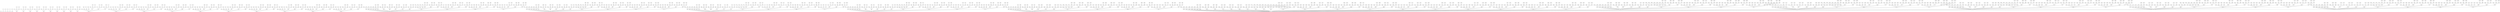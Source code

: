 graph forest_graph{
 rankdir=BT 
"0"
"2" -- "1"
"4" -- "3"
"6" -- "5"
"8" -- "7"
"10" -- "9"
"16" -- "11"
"16" -- "13"
"16" -- "15"
"22" -- "17"
"22" -- "19"
"22" -- "21"
"28" -- "23"
"28" -- "25"
"28" -- "27"
"34" -- "29"
"34" -- "31"
"34" -- "33"
"40" -- "35"
"40" -- "37"
"40" -- "39"
"46" -- "41"
"46" -- "43"
"46" -- "45"
"52" -- "47"
"52" -- "49"
"52" -- "51"
"58" -- "53"
"58" -- "55"
"58" -- "57"
"64" -- "59"
"64" -- "61"
"64" -- "63"
"70" -- "65"
"70" -- "67"
"70" -- "69"
"96" -- "84"
"96" -- "86"
"96" -- "88"
"96" -- "90"
"96" -- "76"
"96" -- "82"
"96" -- "73"
"122" -- "110"
"122" -- "112"
"122" -- "114"
"122" -- "116"
"122" -- "102"
"122" -- "108"
"122" -- "99"
"148" -- "136"
"148" -- "138"
"148" -- "140"
"148" -- "142"
"148" -- "128"
"148" -- "134"
"148" -- "125"
"174" -- "162"
"174" -- "164"
"174" -- "166"
"174" -- "168"
"174" -- "154"
"174" -- "160"
"174" -- "151"
"200" -- "188"
"200" -- "190"
"200" -- "192"
"200" -- "194"
"200" -- "180"
"200" -- "186"
"200" -- "177"
"226" -- "214"
"226" -- "216"
"226" -- "218"
"226" -- "220"
"226" -- "206"
"226" -- "212"
"226" -- "203"
"252" -- "240"
"252" -- "242"
"252" -- "244"
"252" -- "246"
"252" -- "232"
"252" -- "238"
"252" -- "229"
"278" -- "266"
"278" -- "268"
"278" -- "270"
"278" -- "272"
"278" -- "258"
"278" -- "264"
"278" -- "255"
"304" -- "292"
"304" -- "294"
"304" -- "296"
"304" -- "298"
"304" -- "284"
"304" -- "290"
"304" -- "281"
"330" -- "318"
"330" -- "320"
"330" -- "322"
"330" -- "324"
"330" -- "310"
"330" -- "316"
"330" -- "307"
"480" -- "364"
"480" -- "368"
"480" -- "372"
"480" -- "376"
"480" -- "380"
"480" -- "357"
"480" -- "383"
"480" -- "389"
"480" -- "405"
"480" -- "411"
"480" -- "426"
"480" -- "452"
"480" -- "349"
"480" -- "366"
"480" -- "421"
"630" -- "514"
"630" -- "518"
"630" -- "522"
"630" -- "526"
"630" -- "530"
"630" -- "507"
"630" -- "533"
"630" -- "539"
"630" -- "555"
"630" -- "561"
"630" -- "576"
"630" -- "602"
"630" -- "499"
"630" -- "516"
"630" -- "571"
"780" -- "664"
"780" -- "668"
"780" -- "672"
"780" -- "676"
"780" -- "680"
"780" -- "657"
"780" -- "683"
"780" -- "689"
"780" -- "705"
"780" -- "711"
"780" -- "726"
"780" -- "752"
"780" -- "649"
"780" -- "666"
"780" -- "721"
"930" -- "814"
"930" -- "818"
"930" -- "822"
"930" -- "826"
"930" -- "830"
"930" -- "807"
"930" -- "833"
"930" -- "839"
"930" -- "855"
"930" -- "861"
"930" -- "876"
"930" -- "902"
"930" -- "799"
"930" -- "816"
"930" -- "871"
"1080" -- "964"
"1080" -- "968"
"1080" -- "972"
"1080" -- "976"
"1080" -- "980"
"1080" -- "957"
"1080" -- "983"
"1080" -- "989"
"1080" -- "1005"
"1080" -- "1011"
"1080" -- "1026"
"1080" -- "1052"
"1080" -- "949"
"1080" -- "966"
"1080" -- "1021"
"13" -- "12"
"15" -- "14"
"19" -- "18"
"21" -- "20"
"25" -- "24"
"27" -- "26"
"31" -- "30"
"33" -- "32"
"37" -- "36"
"39" -- "38"
"43" -- "42"
"45" -- "44"
"49" -- "48"
"51" -- "50"
"55" -- "54"
"57" -- "56"
"61" -- "60"
"63" -- "62"
"67" -- "66"
"69" -- "68"
"86" -- "85"
"88" -- "87"
"90" -- "89"
"76" -- "91"
"76" -- "93"
"76" -- "75"
"82" -- "77"
"82" -- "79"
"82" -- "81"
"73" -- "83"
"73" -- "95"
"73" -- "72"
"112" -- "111"
"114" -- "113"
"116" -- "115"
"102" -- "117"
"102" -- "119"
"102" -- "101"
"108" -- "103"
"108" -- "105"
"108" -- "107"
"99" -- "109"
"99" -- "121"
"99" -- "98"
"138" -- "137"
"140" -- "139"
"142" -- "141"
"128" -- "143"
"128" -- "145"
"128" -- "127"
"134" -- "129"
"134" -- "131"
"134" -- "133"
"125" -- "135"
"125" -- "147"
"125" -- "124"
"164" -- "163"
"166" -- "165"
"168" -- "167"
"154" -- "169"
"154" -- "171"
"154" -- "153"
"160" -- "155"
"160" -- "157"
"160" -- "159"
"151" -- "161"
"151" -- "173"
"151" -- "150"
"190" -- "189"
"192" -- "191"
"194" -- "193"
"180" -- "195"
"180" -- "197"
"180" -- "179"
"186" -- "181"
"186" -- "183"
"186" -- "185"
"177" -- "187"
"177" -- "199"
"177" -- "176"
"216" -- "215"
"218" -- "217"
"220" -- "219"
"206" -- "221"
"206" -- "223"
"206" -- "205"
"212" -- "207"
"212" -- "209"
"212" -- "211"
"203" -- "213"
"203" -- "225"
"203" -- "202"
"242" -- "241"
"244" -- "243"
"246" -- "245"
"232" -- "247"
"232" -- "249"
"232" -- "231"
"238" -- "233"
"238" -- "235"
"238" -- "237"
"229" -- "239"
"229" -- "251"
"229" -- "228"
"268" -- "267"
"270" -- "269"
"272" -- "271"
"258" -- "273"
"258" -- "275"
"258" -- "257"
"264" -- "259"
"264" -- "261"
"264" -- "263"
"255" -- "265"
"255" -- "277"
"255" -- "254"
"294" -- "293"
"296" -- "295"
"298" -- "297"
"284" -- "299"
"284" -- "301"
"284" -- "283"
"290" -- "285"
"290" -- "287"
"290" -- "289"
"281" -- "291"
"281" -- "303"
"281" -- "280"
"320" -- "319"
"322" -- "321"
"324" -- "323"
"310" -- "325"
"310" -- "327"
"310" -- "309"
"316" -- "311"
"316" -- "313"
"316" -- "315"
"307" -- "317"
"307" -- "329"
"307" -- "306"
"368" -- "367"
"372" -- "370"
"376" -- "374"
"380" -- "378"
"357" -- "382"
"357" -- "353"
"357" -- "356"
"383" -- "358"
"383" -- "360"
"383" -- "362"
"389" -- "384"
"389" -- "386"
"389" -- "388"
"405" -- "390"
"405" -- "392"
"405" -- "404"
"411" -- "406"
"411" -- "408"
"411" -- "410"
"426" -- "412"
"426" -- "423"
"426" -- "425"
"452" -- "440"
"452" -- "442"
"452" -- "444"
"452" -- "446"
"452" -- "432"
"452" -- "438"
"452" -- "429"
"349" -- "476"
"349" -- "478"
"349" -- "331"
"349" -- "340"
"349" -- "458"
"349" -- "473"
"349" -- "455"
"366" -- "333"
"366" -- "335"
"366" -- "337"
"366" -- "339"
"366" -- "464"
"366" -- "471"
"366" -- "354"
"421" -- "399"
"421" -- "401"
"421" -- "413"
"421" -- "415"
"421" -- "379"
"421" -- "397"
"421" -- "373"
"518" -- "517"
"522" -- "520"
"526" -- "524"
"530" -- "528"
"507" -- "532"
"507" -- "503"
"507" -- "506"
"533" -- "508"
"533" -- "510"
"533" -- "512"
"539" -- "534"
"539" -- "536"
"539" -- "538"
"555" -- "540"
"555" -- "542"
"555" -- "554"
"561" -- "556"
"561" -- "558"
"561" -- "560"
"576" -- "562"
"576" -- "573"
"576" -- "575"
"602" -- "590"
"602" -- "592"
"602" -- "594"
"602" -- "596"
"602" -- "582"
"602" -- "588"
"602" -- "579"
"499" -- "626"
"499" -- "628"
"499" -- "481"
"499" -- "490"
"499" -- "608"
"499" -- "623"
"499" -- "605"
"516" -- "483"
"516" -- "485"
"516" -- "487"
"516" -- "489"
"516" -- "614"
"516" -- "621"
"516" -- "504"
"571" -- "549"
"571" -- "551"
"571" -- "563"
"571" -- "565"
"571" -- "529"
"571" -- "547"
"571" -- "523"
"668" -- "667"
"672" -- "670"
"676" -- "674"
"680" -- "678"
"657" -- "682"
"657" -- "653"
"657" -- "656"
"683" -- "658"
"683" -- "660"
"683" -- "662"
"689" -- "684"
"689" -- "686"
"689" -- "688"
"705" -- "690"
"705" -- "692"
"705" -- "704"
"711" -- "706"
"711" -- "708"
"711" -- "710"
"726" -- "712"
"726" -- "723"
"726" -- "725"
"752" -- "740"
"752" -- "742"
"752" -- "744"
"752" -- "746"
"752" -- "732"
"752" -- "738"
"752" -- "729"
"649" -- "776"
"649" -- "778"
"649" -- "631"
"649" -- "640"
"649" -- "758"
"649" -- "773"
"649" -- "755"
"666" -- "633"
"666" -- "635"
"666" -- "637"
"666" -- "639"
"666" -- "764"
"666" -- "771"
"666" -- "654"
"721" -- "699"
"721" -- "701"
"721" -- "713"
"721" -- "715"
"721" -- "679"
"721" -- "697"
"721" -- "673"
"818" -- "817"
"822" -- "820"
"826" -- "824"
"830" -- "828"
"807" -- "832"
"807" -- "803"
"807" -- "806"
"833" -- "808"
"833" -- "810"
"833" -- "812"
"839" -- "834"
"839" -- "836"
"839" -- "838"
"855" -- "840"
"855" -- "842"
"855" -- "854"
"861" -- "856"
"861" -- "858"
"861" -- "860"
"876" -- "862"
"876" -- "873"
"876" -- "875"
"902" -- "890"
"902" -- "892"
"902" -- "894"
"902" -- "896"
"902" -- "882"
"902" -- "888"
"902" -- "879"
"799" -- "926"
"799" -- "928"
"799" -- "781"
"799" -- "790"
"799" -- "908"
"799" -- "923"
"799" -- "905"
"816" -- "783"
"816" -- "785"
"816" -- "787"
"816" -- "789"
"816" -- "914"
"816" -- "921"
"816" -- "804"
"871" -- "849"
"871" -- "851"
"871" -- "863"
"871" -- "865"
"871" -- "829"
"871" -- "847"
"871" -- "823"
"968" -- "967"
"972" -- "970"
"976" -- "974"
"980" -- "978"
"957" -- "982"
"957" -- "953"
"957" -- "956"
"983" -- "958"
"983" -- "960"
"983" -- "962"
"989" -- "984"
"989" -- "986"
"989" -- "988"
"1005" -- "990"
"1005" -- "992"
"1005" -- "1004"
"1011" -- "1006"
"1011" -- "1008"
"1011" -- "1010"
"1026" -- "1012"
"1026" -- "1023"
"1026" -- "1025"
"1052" -- "1040"
"1052" -- "1042"
"1052" -- "1044"
"1052" -- "1046"
"1052" -- "1032"
"1052" -- "1038"
"1052" -- "1029"
"949" -- "1076"
"949" -- "1078"
"949" -- "931"
"949" -- "940"
"949" -- "1058"
"949" -- "1073"
"949" -- "1055"
"966" -- "933"
"966" -- "935"
"966" -- "937"
"966" -- "939"
"966" -- "1064"
"966" -- "1071"
"966" -- "954"
"1021" -- "999"
"1021" -- "1001"
"1021" -- "1013"
"1021" -- "1015"
"1021" -- "979"
"1021" -- "997"
"1021" -- "973"
"93" -- "92"
"75" -- "74"
"79" -- "78"
"81" -- "80"
"95" -- "94"
"72" -- "71"
"119" -- "118"
"101" -- "100"
"105" -- "104"
"107" -- "106"
"121" -- "120"
"98" -- "97"
"145" -- "144"
"127" -- "126"
"131" -- "130"
"133" -- "132"
"147" -- "146"
"124" -- "123"
"171" -- "170"
"153" -- "152"
"157" -- "156"
"159" -- "158"
"173" -- "172"
"150" -- "149"
"197" -- "196"
"179" -- "178"
"183" -- "182"
"185" -- "184"
"199" -- "198"
"176" -- "175"
"223" -- "222"
"205" -- "204"
"209" -- "208"
"211" -- "210"
"225" -- "224"
"202" -- "201"
"249" -- "248"
"231" -- "230"
"235" -- "234"
"237" -- "236"
"251" -- "250"
"228" -- "227"
"275" -- "274"
"257" -- "256"
"261" -- "260"
"263" -- "262"
"277" -- "276"
"254" -- "253"
"301" -- "300"
"283" -- "282"
"287" -- "286"
"289" -- "288"
"303" -- "302"
"280" -- "279"
"327" -- "326"
"309" -- "308"
"313" -- "312"
"315" -- "314"
"329" -- "328"
"306" -- "305"
"353" -- "351"
"356" -- "355"
"360" -- "359"
"362" -- "361"
"386" -- "385"
"388" -- "387"
"392" -- "391"
"404" -- "403"
"408" -- "407"
"410" -- "409"
"423" -- "422"
"425" -- "424"
"442" -- "441"
"444" -- "443"
"446" -- "445"
"432" -- "447"
"432" -- "449"
"432" -- "431"
"438" -- "433"
"438" -- "435"
"438" -- "437"
"429" -- "439"
"429" -- "451"
"429" -- "428"
"478" -- "477"
"331" -- "479"
"340" -- "332"
"458" -- "342"
"458" -- "346"
"458" -- "457"
"473" -- "459"
"473" -- "461"
"473" -- "472"
"455" -- "475"
"455" -- "348"
"455" -- "454"
"335" -- "334"
"337" -- "336"
"339" -- "338"
"464" -- "341"
"464" -- "344"
"464" -- "463"
"471" -- "465"
"471" -- "467"
"471" -- "469"
"354" -- "474"
"354" -- "365"
"354" -- "352"
"401" -- "400"
"413" -- "402"
"415" -- "414"
"379" -- "416"
"379" -- "418"
"379" -- "377"
"397" -- "381"
"397" -- "394"
"397" -- "396"
"373" -- "398"
"373" -- "420"
"373" -- "371"
"503" -- "501"
"506" -- "505"
"510" -- "509"
"512" -- "511"
"536" -- "535"
"538" -- "537"
"542" -- "541"
"554" -- "553"
"558" -- "557"
"560" -- "559"
"573" -- "572"
"575" -- "574"
"592" -- "591"
"594" -- "593"
"596" -- "595"
"582" -- "597"
"582" -- "599"
"582" -- "581"
"588" -- "583"
"588" -- "585"
"588" -- "587"
"579" -- "589"
"579" -- "601"
"579" -- "578"
"628" -- "627"
"481" -- "629"
"490" -- "482"
"608" -- "492"
"608" -- "496"
"608" -- "607"
"623" -- "609"
"623" -- "611"
"623" -- "622"
"605" -- "625"
"605" -- "498"
"605" -- "604"
"485" -- "484"
"487" -- "486"
"489" -- "488"
"614" -- "491"
"614" -- "494"
"614" -- "613"
"621" -- "615"
"621" -- "617"
"621" -- "619"
"504" -- "624"
"504" -- "515"
"504" -- "502"
"551" -- "550"
"563" -- "552"
"565" -- "564"
"529" -- "566"
"529" -- "568"
"529" -- "527"
"547" -- "531"
"547" -- "544"
"547" -- "546"
"523" -- "548"
"523" -- "570"
"523" -- "521"
"653" -- "651"
"656" -- "655"
"660" -- "659"
"662" -- "661"
"686" -- "685"
"688" -- "687"
"692" -- "691"
"704" -- "703"
"708" -- "707"
"710" -- "709"
"723" -- "722"
"725" -- "724"
"742" -- "741"
"744" -- "743"
"746" -- "745"
"732" -- "747"
"732" -- "749"
"732" -- "731"
"738" -- "733"
"738" -- "735"
"738" -- "737"
"729" -- "739"
"729" -- "751"
"729" -- "728"
"778" -- "777"
"631" -- "779"
"640" -- "632"
"758" -- "642"
"758" -- "646"
"758" -- "757"
"773" -- "759"
"773" -- "761"
"773" -- "772"
"755" -- "775"
"755" -- "648"
"755" -- "754"
"635" -- "634"
"637" -- "636"
"639" -- "638"
"764" -- "641"
"764" -- "644"
"764" -- "763"
"771" -- "765"
"771" -- "767"
"771" -- "769"
"654" -- "774"
"654" -- "665"
"654" -- "652"
"701" -- "700"
"713" -- "702"
"715" -- "714"
"679" -- "716"
"679" -- "718"
"679" -- "677"
"697" -- "681"
"697" -- "694"
"697" -- "696"
"673" -- "698"
"673" -- "720"
"673" -- "671"
"803" -- "801"
"806" -- "805"
"810" -- "809"
"812" -- "811"
"836" -- "835"
"838" -- "837"
"842" -- "841"
"854" -- "853"
"858" -- "857"
"860" -- "859"
"873" -- "872"
"875" -- "874"
"892" -- "891"
"894" -- "893"
"896" -- "895"
"882" -- "897"
"882" -- "899"
"882" -- "881"
"888" -- "883"
"888" -- "885"
"888" -- "887"
"879" -- "889"
"879" -- "901"
"879" -- "878"
"928" -- "927"
"781" -- "929"
"790" -- "782"
"908" -- "792"
"908" -- "796"
"908" -- "907"
"923" -- "909"
"923" -- "911"
"923" -- "922"
"905" -- "925"
"905" -- "798"
"905" -- "904"
"785" -- "784"
"787" -- "786"
"789" -- "788"
"914" -- "791"
"914" -- "794"
"914" -- "913"
"921" -- "915"
"921" -- "917"
"921" -- "919"
"804" -- "924"
"804" -- "815"
"804" -- "802"
"851" -- "850"
"863" -- "852"
"865" -- "864"
"829" -- "866"
"829" -- "868"
"829" -- "827"
"847" -- "831"
"847" -- "844"
"847" -- "846"
"823" -- "848"
"823" -- "870"
"823" -- "821"
"953" -- "951"
"956" -- "955"
"960" -- "959"
"962" -- "961"
"986" -- "985"
"988" -- "987"
"992" -- "991"
"1004" -- "1003"
"1008" -- "1007"
"1010" -- "1009"
"1023" -- "1022"
"1025" -- "1024"
"1042" -- "1041"
"1044" -- "1043"
"1046" -- "1045"
"1032" -- "1047"
"1032" -- "1049"
"1032" -- "1031"
"1038" -- "1033"
"1038" -- "1035"
"1038" -- "1037"
"1029" -- "1039"
"1029" -- "1051"
"1029" -- "1028"
"1078" -- "1077"
"931" -- "1079"
"940" -- "932"
"1058" -- "942"
"1058" -- "946"
"1058" -- "1057"
"1073" -- "1059"
"1073" -- "1061"
"1073" -- "1072"
"1055" -- "1075"
"1055" -- "948"
"1055" -- "1054"
"935" -- "934"
"937" -- "936"
"939" -- "938"
"1064" -- "941"
"1064" -- "944"
"1064" -- "1063"
"1071" -- "1065"
"1071" -- "1067"
"1071" -- "1069"
"954" -- "1074"
"954" -- "965"
"954" -- "952"
"1001" -- "1000"
"1013" -- "1002"
"1015" -- "1014"
"979" -- "1016"
"979" -- "1018"
"979" -- "977"
"997" -- "981"
"997" -- "994"
"997" -- "996"
"973" -- "998"
"973" -- "1020"
"973" -- "971"
"449" -- "448"
"431" -- "430"
"435" -- "434"
"437" -- "436"
"451" -- "450"
"428" -- "427"
"346" -- "345"
"457" -- "456"
"461" -- "460"
"472" -- "470"
"348" -- "347"
"454" -- "453"
"344" -- "343"
"463" -- "462"
"467" -- "466"
"469" -- "468"
"365" -- "363"
"352" -- "350"
"418" -- "417"
"377" -- "375"
"394" -- "393"
"396" -- "395"
"420" -- "419"
"371" -- "369"
"599" -- "598"
"581" -- "580"
"585" -- "584"
"587" -- "586"
"601" -- "600"
"578" -- "577"
"496" -- "495"
"607" -- "606"
"611" -- "610"
"622" -- "620"
"498" -- "497"
"604" -- "603"
"494" -- "493"
"613" -- "612"
"617" -- "616"
"619" -- "618"
"515" -- "513"
"502" -- "500"
"568" -- "567"
"527" -- "525"
"544" -- "543"
"546" -- "545"
"570" -- "569"
"521" -- "519"
"749" -- "748"
"731" -- "730"
"735" -- "734"
"737" -- "736"
"751" -- "750"
"728" -- "727"
"646" -- "645"
"757" -- "756"
"761" -- "760"
"772" -- "770"
"648" -- "647"
"754" -- "753"
"644" -- "643"
"763" -- "762"
"767" -- "766"
"769" -- "768"
"665" -- "663"
"652" -- "650"
"718" -- "717"
"677" -- "675"
"694" -- "693"
"696" -- "695"
"720" -- "719"
"671" -- "669"
"899" -- "898"
"881" -- "880"
"885" -- "884"
"887" -- "886"
"901" -- "900"
"878" -- "877"
"796" -- "795"
"907" -- "906"
"911" -- "910"
"922" -- "920"
"798" -- "797"
"904" -- "903"
"794" -- "793"
"913" -- "912"
"917" -- "916"
"919" -- "918"
"815" -- "813"
"802" -- "800"
"868" -- "867"
"827" -- "825"
"844" -- "843"
"846" -- "845"
"870" -- "869"
"821" -- "819"
"1049" -- "1048"
"1031" -- "1030"
"1035" -- "1034"
"1037" -- "1036"
"1051" -- "1050"
"1028" -- "1027"
"946" -- "945"
"1057" -- "1056"
"1061" -- "1060"
"1072" -- "1070"
"948" -- "947"
"1054" -- "1053"
"944" -- "943"
"1063" -- "1062"
"1067" -- "1066"
"1069" -- "1068"
"965" -- "963"
"952" -- "950"
"1018" -- "1017"
"977" -- "975"
"994" -- "993"
"996" -- "995"
"1020" -- "1019"
"971" -- "969"
"1081" -- "1082"
"1081" -- "1084"
"1081" -- "1086"
"1081" -- "1088"
"1081" -- "1090"
"1081" -- "1953"
"1081" -- "1959"
"1081" -- "1985"
"1081" -- "1991"
"1081" -- "2017"
"1081" -- "2043"
"1081" -- "2049"
"1081" -- "2075"
"1081" -- "2081"
"1081" -- "2097"
"1081" -- "2113"
"1081" -- "2159"
"1081" -- "1969"
"1081" -- "2041"
"1081" -- "2107"
"1081" -- "1399"
"1081" -- "1467"
"1081" -- "1519"
"1081" -- "1551"
"1081" -- "1811"
"1081" -- "1875"
"1081" -- "1493"
"1081" -- "1257"
"1081" -- "1793"
"1081" -- "1603"
"1081" -- "1320"
"1084" -- "1083"
"1086" -- "1085"
"1088" -- "1087"
"1090" -- "1089"
"1953" -- "1092"
"1959" -- "1954"
"1959" -- "1956"
"1959" -- "1958"
"1985" -- "1960"
"1985" -- "1962"
"1985" -- "1984"
"1991" -- "1986"
"1991" -- "1988"
"1991" -- "1990"
"2017" -- "1992"
"2017" -- "2014"
"2017" -- "2016"
"2043" -- "2018"
"2043" -- "2020"
"2043" -- "2022"
"2049" -- "2044"
"2049" -- "2046"
"2049" -- "2048"
"2075" -- "2050"
"2075" -- "2052"
"2075" -- "2074"
"2081" -- "2076"
"2081" -- "2078"
"2081" -- "2080"
"2097" -- "2082"
"2097" -- "2094"
"2097" -- "2096"
"2113" -- "2098"
"2113" -- "2100"
"2113" -- "2102"
"2159" -- "2137"
"2159" -- "2139"
"2159" -- "2141"
"2159" -- "2153"
"2159" -- "2119"
"2159" -- "2135"
"2159" -- "2116"
"1969" -- "1929"
"1969" -- "1935"
"1969" -- "1941"
"1969" -- "1947"
"1969" -- "1905"
"1969" -- "1921"
"1969" -- "2162"
"2041" -- "2007"
"2041" -- "2011"
"2041" -- "2025"
"2041" -- "2029"
"2041" -- "1981"
"2041" -- "2003"
"2041" -- "1975"
"2107" -- "2085"
"2107" -- "2087"
"2107" -- "2089"
"2107" -- "2091"
"2107" -- "2063"
"2107" -- "2083"
"2107" -- "2057"
"1399" -- "2131"
"1399" -- "2143"
"1399" -- "2145"
"1399" -- "2147"
"1399" -- "2123"
"1399" -- "2129"
"1399" -- "2110"
"1467" -- "1441"
"1467" -- "1447"
"1467" -- "1451"
"1467" -- "1455"
"1467" -- "1417"
"1467" -- "1435"
"1467" -- "1408"
"1519" -- "1495"
"1519" -- "1499"
"1519" -- "1503"
"1519" -- "1507"
"1519" -- "1479"
"1519" -- "1491"
"1519" -- "1472"
"1551" -- "1539"
"1551" -- "1541"
"1551" -- "1543"
"1551" -- "1545"
"1551" -- "1531"
"1551" -- "1537"
"1551" -- "1525"
"1811" -- "1565"
"1811" -- "1567"
"1811" -- "1569"
"1811" -- "1571"
"1811" -- "1557"
"1811" -- "1563"
"1811" -- "1554"
"1875" -- "1851"
"1875" -- "1855"
"1875" -- "1859"
"1875" -- "1863"
"1875" -- "1829"
"1875" -- "1847"
"1875" -- "1819"
"1493" -- "1970"
"1493" -- "1977"
"1493" -- "1995"
"1493" -- "2004"
"1493" -- "2023"
"1493" -- "1944"
"1493" -- "2027"
"1493" -- "2039"
"1493" -- "1311"
"1493" -- "1330"
"1493" -- "1367"
"1493" -- "1429"
"1493" -- "1919"
"1493" -- "1973"
"1493" -- "1357"
"1257" -- "1741"
"1257" -- "1751"
"1257" -- "1759"
"1257" -- "1767"
"1257" -- "1775"
"1257" -- "1719"
"1257" -- "1781"
"1257" -- "1792"
"1257" -- "1838"
"1257" -- "1854"
"1257" -- "1883"
"1257" -- "1172"
"1257" -- "1529"
"1257" -- "1747"
"1257" -- "1874"
"1793" -- "1359"
"1793" -- "1368"
"1793" -- "1375"
"1793" -- "1383"
"1793" -- "1393"
"1793" -- "1344"
"1793" -- "1397"
"1793" -- "1414"
"1793" -- "1625"
"1793" -- "1637"
"1793" -- "1667"
"1793" -- "1729"
"1793" -- "1316"
"1793" -- "1363"
"1793" -- "1657"
"1603" -- "1107"
"1603" -- "1111"
"1603" -- "1125"
"1603" -- "1129"
"1603" -- "1142"
"1603" -- "1099"
"1603" -- "1148"
"1603" -- "1154"
"1603" -- "1205"
"1603" -- "1224"
"1603" -- "1268"
"1603" -- "1575"
"1603" -- "1844"
"1603" -- "1109"
"1603" -- "1256"
"1320" -- "1660"
"1320" -- "1668"
"1320" -- "1676"
"1320" -- "1684"
"1320" -- "1693"
"1320" -- "1646"
"1320" -- "1698"
"1320" -- "1716"
"1320" -- "1118"
"1320" -- "1113"
"1320" -- "1163"
"1320" -- "1220"
"1320" -- "1630"
"1320" -- "1664"
"1320" -- "1135"
"1956" -- "1955"
"1958" -- "1957"
"1962" -- "1961"
"1984" -- "1983"
"1988" -- "1987"
"1990" -- "1989"
"2014" -- "2013"
"2016" -- "2015"
"2020" -- "2019"
"2022" -- "2021"
"2046" -- "2045"
"2048" -- "2047"
"2052" -- "2051"
"2074" -- "2073"
"2078" -- "2077"
"2080" -- "2079"
"2094" -- "2093"
"2096" -- "2095"
"2100" -- "2099"
"2102" -- "2101"
"2139" -- "2138"
"2141" -- "2140"
"2153" -- "2142"
"2119" -- "2154"
"2119" -- "2156"
"2119" -- "2118"
"2135" -- "2120"
"2135" -- "2122"
"2135" -- "2134"
"2116" -- "2136"
"2116" -- "2158"
"2116" -- "2115"
"1935" -- "1932"
"1941" -- "1938"
"1947" -- "1945"
"1905" -- "1949"
"1905" -- "1952"
"1905" -- "1902"
"1921" -- "1908"
"1921" -- "1914"
"1921" -- "1920"
"2162" -- "1922"
"2162" -- "1967"
"2162" -- "2161"
"2011" -- "2009"
"2025" -- "2012"
"2029" -- "2028"
"1981" -- "2031"
"1981" -- "2035"
"1981" -- "1979"
"2003" -- "1982"
"2003" -- "1997"
"2003" -- "2001"
"1975" -- "2005"
"1975" -- "2040"
"1975" -- "1974"
"2087" -- "2086"
"2089" -- "2088"
"2091" -- "2090"
"2063" -- "2092"
"2063" -- "2104"
"2063" -- "2061"
"2083" -- "2065"
"2083" -- "2069"
"2083" -- "2072"
"2057" -- "2084"
"2057" -- "2106"
"2057" -- "2055"
"2143" -- "2132"
"2145" -- "2144"
"2147" -- "2146"
"2123" -- "2148"
"2123" -- "2150"
"2123" -- "2112"
"2129" -- "2124"
"2129" -- "2126"
"2129" -- "2128"
"2110" -- "2130"
"2110" -- "2152"
"2110" -- "2109"
"1447" -- "1444"
"1451" -- "1449"
"1455" -- "1452"
"1417" -- "1457"
"1417" -- "1461"
"1417" -- "1415"
"1435" -- "1419"
"1435" -- "1422"
"1435" -- "1432"
"1408" -- "1438"
"1408" -- "1465"
"1408" -- "1405"
"1499" -- "1497"
"1503" -- "1501"
"1507" -- "1505"
"1479" -- "1509"
"1479" -- "1512"
"1479" -- "1477"
"1491" -- "1481"
"1491" -- "1485"
"1491" -- "1489"
"1472" -- "1492"
"1472" -- "1517"
"1472" -- "1471"
"1541" -- "1540"
"1543" -- "1542"
"1545" -- "1544"
"1531" -- "1546"
"1531" -- "1548"
"1531" -- "1530"
"1537" -- "1532"
"1537" -- "1534"
"1537" -- "1536"
"1525" -- "1538"
"1525" -- "1550"
"1525" -- "1523"
"1567" -- "1566"
"1569" -- "1568"
"1571" -- "1570"
"1557" -- "1572"
"1557" -- "1802"
"1557" -- "1556"
"1563" -- "1558"
"1563" -- "1560"
"1563" -- "1562"
"1554" -- "1564"
"1554" -- "1808"
"1554" -- "1553"
"1855" -- "1852"
"1859" -- "1857"
"1863" -- "1861"
"1829" -- "1865"
"1829" -- "1869"
"1829" -- "1822"
"1847" -- "1832"
"1847" -- "1839"
"1847" -- "1845"
"1819" -- "1849"
"1819" -- "1872"
"1819" -- "1817"
"1977" -- "1976"
"1995" -- "1993"
"2004" -- "1999"
"2023" -- "2008"
"1944" -- "2026"
"1944" -- "1933"
"1944" -- "1942"
"2027" -- "1948"
"2027" -- "1963"
"2027" -- "1965"
"2039" -- "2030"
"2039" -- "2033"
"2039" -- "2037"
"1311" -- "2053"
"1311" -- "2056"
"1311" -- "1308"
"1330" -- "1314"
"1330" -- "1318"
"1330" -- "1327"
"1367" -- "1333"
"1367" -- "1361"
"1367" -- "1365"
"1429" -- "1395"
"1429" -- "1400"
"1429" -- "1406"
"1429" -- "1411"
"1429" -- "1379"
"1429" -- "1391"
"1429" -- "1372"
"1919" -- "1483"
"1919" -- "1487"
"1919" -- "1877"
"1919" -- "1895"
"1919" -- "1448"
"1919" -- "1478"
"1919" -- "1439"
"1973" -- "1881"
"1973" -- "1885"
"1973" -- "1889"
"1973" -- "1892"
"1973" -- "1459"
"1973" -- "1474"
"1973" -- "1936"
"1357" -- "2070"
"1357" -- "1296"
"1357" -- "1336"
"1357" -- "1345"
"1357" -- "2010"
"1357" -- "2066"
"1357" -- "1998"
"1751" -- "1749"
"1759" -- "1755"
"1767" -- "1763"
"1775" -- "1771"
"1719" -- "1779"
"1719" -- "1708"
"1719" -- "1717"
"1781" -- "1721"
"1781" -- "1730"
"1781" -- "1735"
"1792" -- "1783"
"1792" -- "1787"
"1792" -- "1791"
"1838" -- "1795"
"1838" -- "1799"
"1838" -- "1835"
"1854" -- "1841"
"1854" -- "1848"
"1854" -- "1853"
"1883" -- "1856"
"1883" -- "1878"
"1883" -- "1882"
"1172" -- "1923"
"1172" -- "1925"
"1172" -- "1930"
"1172" -- "1937"
"1172" -- "1896"
"1172" -- "1911"
"1172" -- "1890"
"1529" -- "1242"
"1529" -- "1246"
"1529" -- "1494"
"1529" -- "1513"
"1529" -- "1184"
"1529" -- "1235"
"1529" -- "1178"
"1747" -- "1498"
"1747" -- "1502"
"1747" -- "1506"
"1747" -- "1510"
"1747" -- "1207"
"1747" -- "1229"
"1747" -- "1711"
"1874" -- "1820"
"1874" -- "1827"
"1874" -- "1858"
"1874" -- "1862"
"1874" -- "1772"
"1874" -- "1814"
"1874" -- "1761"
"1368" -- "1366"
"1375" -- "1373"
"1383" -- "1380"
"1393" -- "1387"
"1344" -- "1396"
"1344" -- "1331"
"1344" -- "1340"
"1397" -- "1347"
"1397" -- "1353"
"1397" -- "1355"
"1414" -- "1401"
"1414" -- "1407"
"1414" -- "1412"
"1625" -- "1423"
"1625" -- "1425"
"1625" -- "1623"
"1637" -- "1627"
"1637" -- "1631"
"1637" -- "1635"
"1667" -- "1639"
"1667" -- "1661"
"1667" -- "1665"
"1729" -- "1695"
"1729" -- "1699"
"1729" -- "1705"
"1729" -- "1712"
"1729" -- "1679"
"1729" -- "1691"
"1729" -- "1672"
"1316" -- "1784"
"1316" -- "1788"
"1316" -- "1259"
"1316" -- "1289"
"1316" -- "1748"
"1316" -- "1777"
"1316" -- "1738"
"1363" -- "1265"
"1363" -- "1271"
"1363" -- "1275"
"1363" -- "1278"
"1363" -- "1760"
"1363" -- "1774"
"1363" -- "1334"
"1657" -- "1445"
"1657" -- "1617"
"1657" -- "1641"
"1657" -- "1645"
"1657" -- "1389"
"1657" -- "1440"
"1657" -- "1377"
"1111" -- "1110"
"1125" -- "1121"
"1129" -- "1127"
"1142" -- "1131"
"1099" -- "1146"
"1099" -- "1095"
"1099" -- "1098"
"1148" -- "1100"
"1148" -- "1103"
"1148" -- "1105"
"1154" -- "1149"
"1154" -- "1151"
"1154" -- "1153"
"1205" -- "1162"
"1205" -- "1166"
"1205" -- "1202"
"1224" -- "1208"
"1224" -- "1211"
"1224" -- "1223"
"1268" -- "1226"
"1268" -- "1260"
"1268" -- "1266"
"1575" -- "1321"
"1575" -- "1323"
"1575" -- "1328"
"1575" -- "1335"
"1575" -- "1290"
"1575" -- "1309"
"1575" -- "1276"
"1844" -- "1599"
"1844" -- "1601"
"1844" -- "1794"
"1844" -- "1823"
"1844" -- "1581"
"1844" -- "1596"
"1844" -- "1578"
"1109" -- "1797"
"1109" -- "1803"
"1109" -- "1809"
"1109" -- "1815"
"1109" -- "1587"
"1109" -- "1594"
"1109" -- "1096"
"1256" -- "1182"
"1256" -- "1194"
"1256" -- "1230"
"1256" -- "1236"
"1256" -- "1132"
"1256" -- "1179"
"1256" -- "1126"
"1668" -- "1666"
"1676" -- "1673"
"1684" -- "1680"
"1693" -- "1688"
"1646" -- "1696"
"1646" -- "1638"
"1646" -- "1644"
"1698" -- "1648"
"1698" -- "1653"
"1698" -- "1656"
"1716" -- "1701"
"1716" -- "1707"
"1716" -- "1713"
"1118" -- "1723"
"1118" -- "1726"
"1118" -- "1119"
"1113" -- "1117"
"1113" -- "1115"
"1113" -- "1114"
"1163" -- "1147"
"1163" -- "1171"
"1163" -- "1165"
"1220" -- "1190"
"1220" -- "1188"
"1220" -- "1186"
"1220" -- "1234"
"1220" -- "1156"
"1220" -- "1193"
"1220" -- "1159"
"1630" -- "1280"
"1630" -- "1343"
"1630" -- "1604"
"1630" -- "1613"
"1630" -- "1264"
"1630" -- "1283"
"1630" -- "1217"
"1664" -- "1606"
"1664" -- "1608"
"1664" -- "1610"
"1664" -- "1612"
"1664" -- "1250"
"1664" -- "1285"
"1664" -- "1640"
"1135" -- "1746"
"1135" -- "1124"
"1135" -- "1145"
"1135" -- "1141"
"1135" -- "1690"
"1135" -- "1740"
"1135" -- "1678"
"2156" -- "2155"
"2118" -- "2117"
"2122" -- "2121"
"2134" -- "2133"
"2158" -- "2157"
"2115" -- "2114"
"1952" -- "1951"
"1902" -- "1899"
"1914" -- "1912"
"1920" -- "1917"
"1967" -- "1966"
"2161" -- "2160"
"2035" -- "2034"
"1979" -- "1978"
"1997" -- "1996"
"2001" -- "2000"
"2040" -- "2038"
"1974" -- "1971"
"2104" -- "2103"
"2061" -- "2059"
"2069" -- "2067"
"2072" -- "2071"
"2106" -- "2105"
"2055" -- "2042"
"2150" -- "2149"
"2112" -- "2111"
"2126" -- "2125"
"2128" -- "2127"
"2152" -- "2151"
"2109" -- "2108"
"1461" -- "1460"
"1415" -- "1413"
"1422" -- "1421"
"1432" -- "1430"
"1465" -- "1463"
"1405" -- "1402"
"1512" -- "1511"
"1477" -- "1475"
"1485" -- "1484"
"1489" -- "1488"
"1517" -- "1515"
"1471" -- "1469"
"1548" -- "1547"
"1530" -- "1527"
"1534" -- "1533"
"1536" -- "1535"
"1550" -- "1549"
"1523" -- "1521"
"1802" -- "1800"
"1556" -- "1555"
"1560" -- "1559"
"1562" -- "1561"
"1808" -- "1805"
"1553" -- "1552"
"1869" -- "1867"
"1822" -- "1821"
"1839" -- "1836"
"1845" -- "1842"
"1872" -- "1871"
"1817" -- "1816"
"1933" -- "1927"
"1942" -- "1939"
"1963" -- "1950"
"1965" -- "1964"
"2033" -- "2032"
"2037" -- "2036"
"2056" -- "2054"
"1308" -- "1304"
"1318" -- "1317"
"1327" -- "1319"
"1361" -- "1360"
"1365" -- "1364"
"1400" -- "1398"
"1406" -- "1403"
"1411" -- "1409"
"1379" -- "1416"
"1379" -- "1420"
"1379" -- "1378"
"1391" -- "1381"
"1391" -- "1385"
"1391" -- "1390"
"1372" -- "1392"
"1372" -- "1427"
"1372" -- "1371"
"1487" -- "1486"
"1877" -- "1490"
"1895" -- "1879"
"1448" -- "1900"
"1448" -- "1913"
"1448" -- "1446"
"1478" -- "1450"
"1478" -- "1454"
"1478" -- "1476"
"1439" -- "1482"
"1439" -- "1918"
"1439" -- "1436"
"1885" -- "1884"
"1889" -- "1887"
"1892" -- "1891"
"1459" -- "1897"
"1459" -- "1906"
"1459" -- "1458"
"1474" -- "1462"
"1474" -- "1466"
"1474" -- "1470"
"1936" -- "1480"
"1936" -- "1972"
"1936" -- "1931"
"1296" -- "1293"
"1336" -- "1300"
"1345" -- "1341"
"2010" -- "1348"
"2010" -- "1351"
"2010" -- "2006"
"2066" -- "2024"
"2066" -- "2060"
"2066" -- "2064"
"1998" -- "2068"
"1998" -- "1356"
"1998" -- "1994"
"1708" -- "1702"
"1717" -- "1714"
"1730" -- "1722"
"1735" -- "1732"
"1787" -- "1785"
"1791" -- "1789"
"1799" -- "1798"
"1835" -- "1833"
"1848" -- "1846"
"1853" -- "1850"
"1878" -- "1876"
"1882" -- "1880"
"1925" -- "1924"
"1930" -- "1928"
"1937" -- "1934"
"1896" -- "1940"
"1896" -- "1946"
"1896" -- "1894"
"1911" -- "1898"
"1911" -- "1903"
"1911" -- "1909"
"1890" -- "1915"
"1890" -- "1169"
"1890" -- "1888"
"1246" -- "1244"
"1494" -- "1247"
"1513" -- "1496"
"1184" -- "1516"
"1184" -- "1524"
"1184" -- "1183"
"1235" -- "1185"
"1235" -- "1199"
"1235" -- "1232"
"1178" -- "1240"
"1178" -- "1528"
"1178" -- "1176"
"1502" -- "1500"
"1506" -- "1504"
"1510" -- "1508"
"1207" -- "1514"
"1207" -- "1520"
"1207" -- "1206"
"1229" -- "1209"
"1229" -- "1213"
"1229" -- "1216"
"1711" -- "1238"
"1711" -- "1744"
"1711" -- "1706"
"1827" -- "1825"
"1858" -- "1830"
"1862" -- "1860"
"1772" -- "1864"
"1772" -- "1868"
"1772" -- "1769"
"1814" -- "1778"
"1814" -- "1806"
"1814" -- "1812"
"1761" -- "1818"
"1761" -- "1873"
"1761" -- "1757"
"1331" -- "1325"
"1340" -- "1337"
"1353" -- "1349"
"1355" -- "1354"
"1407" -- "1404"
"1412" -- "1410"
"1425" -- "1424"
"1623" -- "1621"
"1631" -- "1629"
"1635" -- "1632"
"1661" -- "1659"
"1665" -- "1663"
"1699" -- "1697"
"1705" -- "1703"
"1712" -- "1709"
"1679" -- "1715"
"1679" -- "1720"
"1679" -- "1677"
"1691" -- "1681"
"1691" -- "1685"
"1691" -- "1689"
"1672" -- "1692"
"1672" -- "1727"
"1672" -- "1671"
"1788" -- "1786"
"1259" -- "1790"
"1289" -- "1262"
"1748" -- "1294"
"1748" -- "1310"
"1748" -- "1745"
"1777" -- "1750"
"1777" -- "1754"
"1777" -- "1776"
"1738" -- "1782"
"1738" -- "1315"
"1738" -- "1736"
"1271" -- "1269"
"1275" -- "1273"
"1278" -- "1277"
"1760" -- "1291"
"1760" -- "1301"
"1760" -- "1758"
"1774" -- "1762"
"1774" -- "1765"
"1774" -- "1770"
"1334" -- "1780"
"1334" -- "1362"
"1334" -- "1329"
"1617" -- "1615"
"1641" -- "1619"
"1645" -- "1643"
"1389" -- "1647"
"1389" -- "1651"
"1389" -- "1386"
"1440" -- "1394"
"1440" -- "1431"
"1440" -- "1437"
"1377" -- "1442"
"1377" -- "1655"
"1377" -- "1374"
"1095" -- "1093"
"1098" -- "1097"
"1103" -- "1101"
"1105" -- "1104"
"1151" -- "1150"
"1153" -- "1152"
"1166" -- "1164"
"1202" -- "1200"
"1211" -- "1210"
"1223" -- "1214"
"1260" -- "1258"
"1266" -- "1263"
"1323" -- "1322"
"1328" -- "1326"
"1335" -- "1332"
"1290" -- "1338"
"1290" -- "1346"
"1290" -- "1288"
"1309" -- "1292"
"1309" -- "1297"
"1309" -- "1305"
"1276" -- "1312"
"1276" -- "1574"
"1276" -- "1274"
"1601" -- "1600"
"1794" -- "1602"
"1823" -- "1796"
"1581" -- "1826"
"1581" -- "1837"
"1581" -- "1580"
"1596" -- "1582"
"1596" -- "1584"
"1596" -- "1595"
"1578" -- "1598"
"1578" -- "1843"
"1578" -- "1577"
"1803" -- "1801"
"1809" -- "1807"
"1815" -- "1813"
"1587" -- "1824"
"1587" -- "1831"
"1587" -- "1586"
"1594" -- "1588"
"1594" -- "1590"
"1594" -- "1592"
"1096" -- "1597"
"1096" -- "1108"
"1096" -- "1094"
"1194" -- "1192"
"1230" -- "1196"
"1236" -- "1233"
"1132" -- "1239"
"1132" -- "1243"
"1132" -- "1130"
"1179" -- "1144"
"1179" -- "1173"
"1179" -- "1177"
"1126" -- "1180"
"1126" -- "1255"
"1126" -- "1123"
"1638" -- "1634"
"1644" -- "1642"
"1653" -- "1650"
"1656" -- "1654"
"1707" -- "1704"
"1713" -- "1710"
"1726" -- "1724"
"1119" -- "1120"
"1115" -- "1116"
"1114" -- "1133"
"1171" -- "1134"
"1165" -- "1168"
"1188" -- "1189"
"1186" -- "1187"
"1234" -- "1237"
"1156" -- "1231"
"1156" -- "1225"
"1156" -- "1157"
"1193" -- "1155"
"1193" -- "1201"
"1193" -- "1195"
"1159" -- "1191"
"1159" -- "1221"
"1159" -- "1160"
"1343" -- "1279"
"1604" -- "1339"
"1613" -- "1605"
"1264" -- "1616"
"1264" -- "1624"
"1264" -- "1267"
"1283" -- "1261"
"1283" -- "1253"
"1283" -- "1284"
"1217" -- "1281"
"1217" -- "1628"
"1217" -- "1218"
"1608" -- "1607"
"1610" -- "1609"
"1612" -- "1611"
"1250" -- "1614"
"1250" -- "1620"
"1250" -- "1251"
"1285" -- "1249"
"1285" -- "1307"
"1285" -- "1299"
"1640" -- "1282"
"1640" -- "1662"
"1640" -- "1636"
"1124" -- "1102"
"1145" -- "1122"
"1141" -- "1143"
"1690" -- "1140"
"1690" -- "1138"
"1690" -- "1686"
"1740" -- "1694"
"1740" -- "1731"
"1740" -- "1737"
"1678" -- "1743"
"1678" -- "1136"
"1678" -- "1674"
"1420" -- "1418"
"1378" -- "1376"
"1385" -- "1384"
"1390" -- "1388"
"1427" -- "1426"
"1371" -- "1369"
"1913" -- "1910"
"1446" -- "1443"
"1454" -- "1453"
"1476" -- "1473"
"1918" -- "1916"
"1436" -- "1433"
"1906" -- "1904"
"1458" -- "1456"
"1466" -- "1464"
"1470" -- "1468"
"1972" -- "1968"
"1931" -- "1926"
"1351" -- "1350"
"2006" -- "2002"
"2060" -- "2058"
"2064" -- "2062"
"1356" -- "1352"
"1994" -- "1980"
"1946" -- "1943"
"1894" -- "1893"
"1903" -- "1901"
"1909" -- "1907"
"1169" -- "1167"
"1888" -- "1886"
"1524" -- "1522"
"1183" -- "1181"
"1199" -- "1197"
"1232" -- "1227"
"1528" -- "1526"
"1176" -- "1174"
"1520" -- "1518"
"1206" -- "1203"
"1213" -- "1212"
"1216" -- "1215"
"1744" -- "1739"
"1706" -- "1700"
"1868" -- "1866"
"1769" -- "1766"
"1806" -- "1804"
"1812" -- "1810"
"1873" -- "1870"
"1757" -- "1752"
"1720" -- "1718"
"1677" -- "1675"
"1685" -- "1683"
"1689" -- "1687"
"1727" -- "1725"
"1671" -- "1669"
"1310" -- "1306"
"1745" -- "1742"
"1754" -- "1753"
"1776" -- "1773"
"1315" -- "1313"
"1736" -- "1733"
"1301" -- "1298"
"1758" -- "1756"
"1765" -- "1764"
"1770" -- "1768"
"1362" -- "1358"
"1329" -- "1324"
"1651" -- "1649"
"1386" -- "1382"
"1431" -- "1428"
"1437" -- "1434"
"1655" -- "1652"
"1374" -- "1370"
"1346" -- "1342"
"1288" -- "1287"
"1297" -- "1295"
"1305" -- "1302"
"1574" -- "1573"
"1274" -- "1272"
"1837" -- "1834"
"1580" -- "1579"
"1584" -- "1583"
"1595" -- "1593"
"1843" -- "1840"
"1577" -- "1576"
"1831" -- "1828"
"1586" -- "1585"
"1590" -- "1589"
"1592" -- "1591"
"1108" -- "1106"
"1094" -- "1091"
"1243" -- "1241"
"1130" -- "1128"
"1173" -- "1170"
"1177" -- "1175"
"1255" -- "1245"
"1123" -- "1112"
"1225" -- "1228"
"1157" -- "1158"
"1201" -- "1204"
"1195" -- "1198"
"1221" -- "1222"
"1160" -- "1161"
"1624" -- "1622"
"1267" -- "1270"
"1253" -- "1254"
"1284" -- "1286"
"1628" -- "1626"
"1218" -- "1219"
"1620" -- "1618"
"1251" -- "1252"
"1307" -- "1248"
"1299" -- "1303"
"1662" -- "1658"
"1636" -- "1633"
"1138" -- "1139"
"1686" -- "1682"
"1731" -- "1728"
"1737" -- "1734"
"1136" -- "1137"
"1674" -- "1670"
}